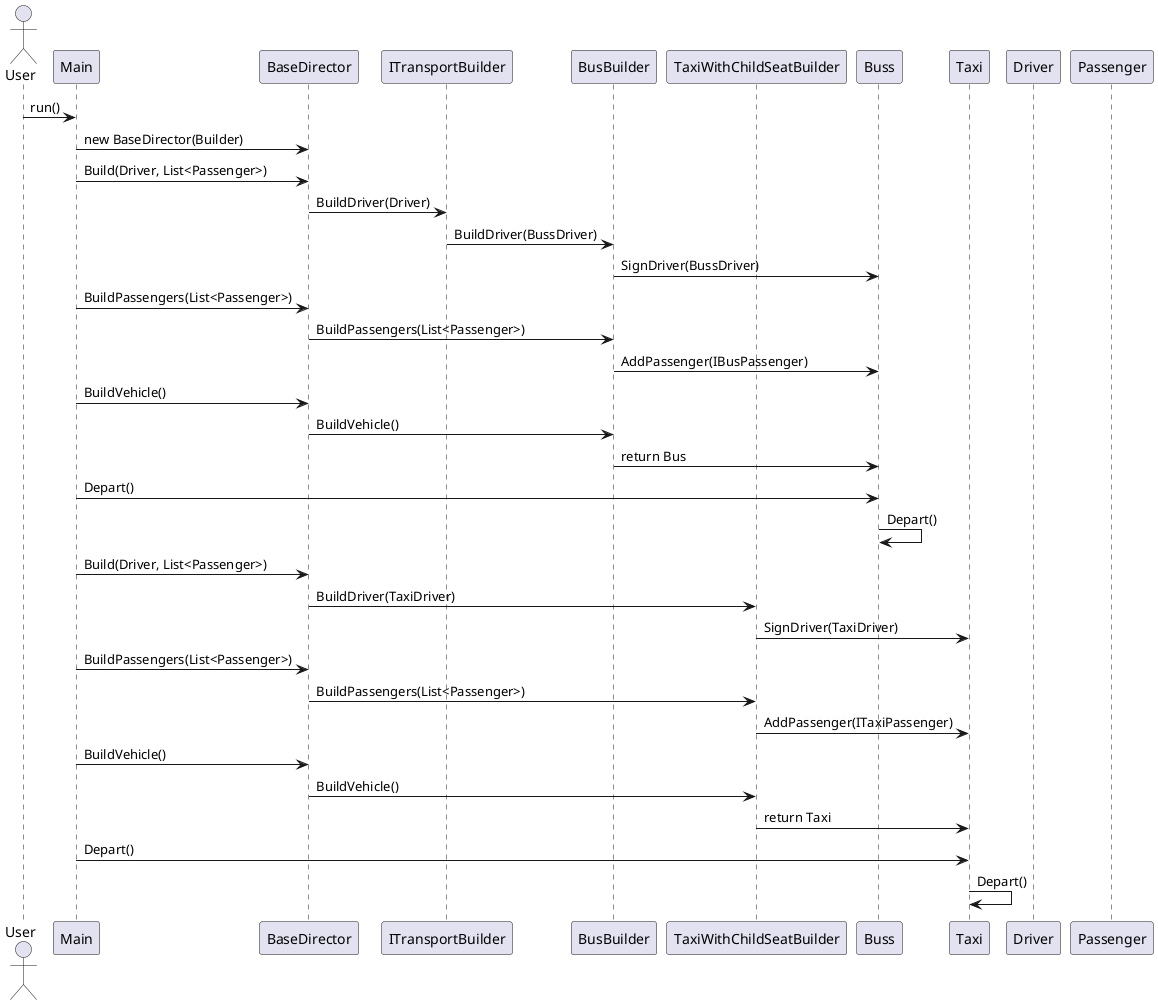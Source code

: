 @startuml
actor User
participant "Main" as Main
participant "BaseDirector" as Director
participant "ITransportBuilder" as Builder
participant "BusBuilder" as BusBuilder
participant "TaxiWithChildSeatBuilder" as TaxiBuilder
participant "Buss" as Bus
participant "Taxi" as Taxi
participant "Driver" as Driver
participant "Passenger" as Passenger

User -> Main : run()
Main -> Director : new BaseDirector(Builder)
Main -> Director : Build(Driver, List<Passenger>)
Director -> Builder : BuildDriver(Driver)
Builder -> BusBuilder : BuildDriver(BussDriver)
BusBuilder -> Bus : SignDriver(BussDriver)
Main -> Director : BuildPassengers(List<Passenger>)
Director -> BusBuilder : BuildPassengers(List<Passenger>)
BusBuilder -> Bus : AddPassenger(IBusPassenger)
Main -> Director : BuildVehicle()
Director -> BusBuilder : BuildVehicle()
BusBuilder -> Bus : return Bus
Main -> Bus : Depart()
Bus -> Bus : Depart()

Main -> Director : Build(Driver, List<Passenger>)
Director -> TaxiBuilder : BuildDriver(TaxiDriver)
TaxiBuilder -> Taxi : SignDriver(TaxiDriver)
Main -> Director : BuildPassengers(List<Passenger>)
Director -> TaxiBuilder : BuildPassengers(List<Passenger>)
TaxiBuilder -> Taxi : AddPassenger(ITaxiPassenger)
Main -> Director : BuildVehicle()
Director -> TaxiBuilder : BuildVehicle()
TaxiBuilder -> Taxi : return Taxi
Main -> Taxi : Depart()
Taxi -> Taxi : Depart()

@enduml

